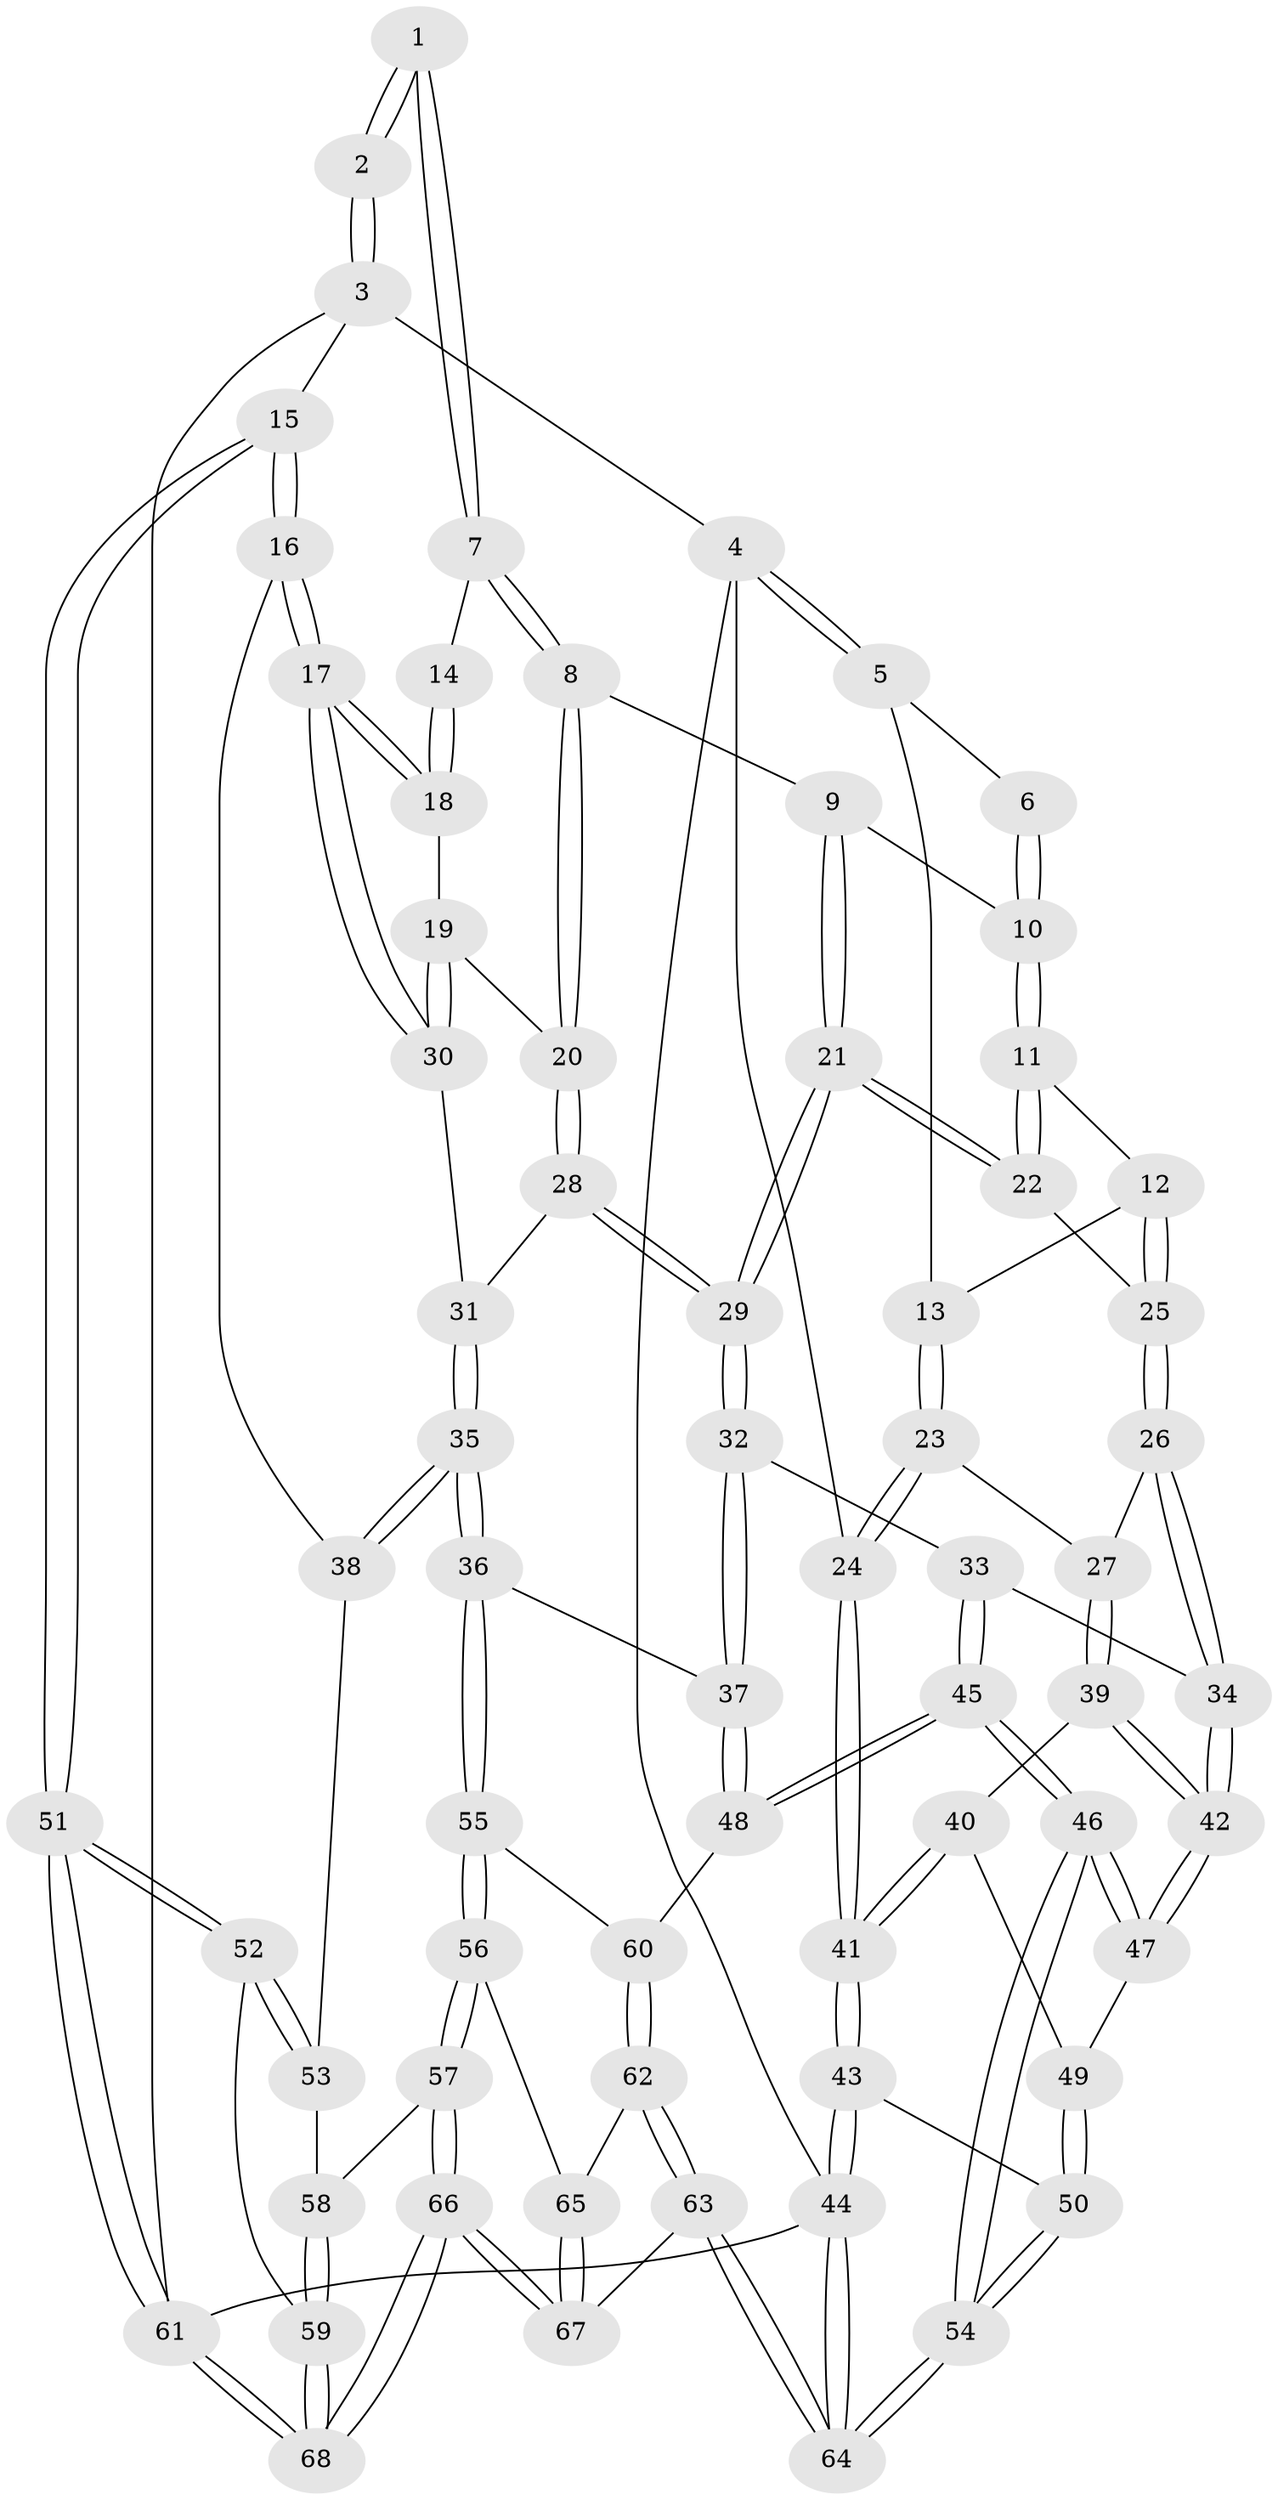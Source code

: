 // coarse degree distribution, {4: 0.6176470588235294, 3: 0.29411764705882354, 2: 0.029411764705882353, 5: 0.058823529411764705}
// Generated by graph-tools (version 1.1) at 2025/38/03/04/25 23:38:30]
// undirected, 68 vertices, 167 edges
graph export_dot {
  node [color=gray90,style=filled];
  1 [pos="+0.5486303923627279+0"];
  2 [pos="+1+0"];
  3 [pos="+1+0"];
  4 [pos="+0+0"];
  5 [pos="+0.2739031223165894+0"];
  6 [pos="+0.31660996389442814+0"];
  7 [pos="+0.6455471279960233+0.21690927547268288"];
  8 [pos="+0.6181582634832358+0.2931768184598316"];
  9 [pos="+0.541628586880906+0.30710618062252515"];
  10 [pos="+0.5200159573748738+0.3065053157280559"];
  11 [pos="+0.3969728817041322+0.3300012867842456"];
  12 [pos="+0.359234767118075+0.30137460663962246"];
  13 [pos="+0.3403837112079534+0.2679779427268573"];
  14 [pos="+0.8328895384958914+0.23162753918392062"];
  15 [pos="+1+0.5427981145174895"];
  16 [pos="+1+0.5473033391371331"];
  17 [pos="+0.9279724756725445+0.47578506248441005"];
  18 [pos="+0.8885924384260813+0.40502716351529144"];
  19 [pos="+0.7024058757675514+0.347911015434089"];
  20 [pos="+0.6246895464451461+0.3181830765002472"];
  21 [pos="+0.457104937476063+0.48816358935681"];
  22 [pos="+0.4437236176072778+0.47700347883103367"];
  23 [pos="+0.15715257619361506+0.4037218126842117"];
  24 [pos="+0+0.0940765747571395"];
  25 [pos="+0.24996264631441675+0.48630675537783036"];
  26 [pos="+0.24242357147895402+0.4901610263155537"];
  27 [pos="+0.2165049292845744+0.49051281465871266"];
  28 [pos="+0.6213373400659065+0.462619874860739"];
  29 [pos="+0.4781630552123015+0.5115221798628773"];
  30 [pos="+0.7755126087061768+0.47968203428389755"];
  31 [pos="+0.6555060045502327+0.4866416267971917"];
  32 [pos="+0.4629251505808119+0.6048270578621509"];
  33 [pos="+0.42956337207694184+0.6194318787660228"];
  34 [pos="+0.34292298568209234+0.6212188338396126"];
  35 [pos="+0.6711732327336927+0.7226839728131981"];
  36 [pos="+0.6639839031204587+0.7291526300744324"];
  37 [pos="+0.48488094819273037+0.6283569727665528"];
  38 [pos="+0.9117751275631509+0.6556283919297738"];
  39 [pos="+0.13451411276187927+0.6135481705536893"];
  40 [pos="+0.11325924412979023+0.6235765705242874"];
  41 [pos="+0+0.6739992961998704"];
  42 [pos="+0.2726773619800402+0.6889435393693951"];
  43 [pos="+0+0.7677513457072308"];
  44 [pos="+0+1"];
  45 [pos="+0.34466579453032087+0.8366050381222863"];
  46 [pos="+0.3427995206870791+0.8371639829951325"];
  47 [pos="+0.28656519427450444+0.7645065104526714"];
  48 [pos="+0.4473387590521869+0.8385203086384833"];
  49 [pos="+0.18711014916082655+0.7708514970618865"];
  50 [pos="+0.095683809063258+0.8709172852109075"];
  51 [pos="+1+0.9587558045275322"];
  52 [pos="+0.9127431646077038+0.8253848319774343"];
  53 [pos="+0.9030960659996198+0.7352692985965922"];
  54 [pos="+0.24220609049296182+1"];
  55 [pos="+0.652171661401533+0.7754980480406621"];
  56 [pos="+0.6704301871932167+0.834243022232138"];
  57 [pos="+0.7133452209435076+0.8887500915188808"];
  58 [pos="+0.817259104021244+0.844834277833275"];
  59 [pos="+0.9108215078214146+0.9389398567120066"];
  60 [pos="+0.4583621528882063+0.8423940866261752"];
  61 [pos="+1+1"];
  62 [pos="+0.49625125662575836+0.9360730768884977"];
  63 [pos="+0.4647877519569879+1"];
  64 [pos="+0.268046262846954+1"];
  65 [pos="+0.5906950207749805+0.9252113338801797"];
  66 [pos="+0.8769055650786295+1"];
  67 [pos="+0.6064112779919609+1"];
  68 [pos="+0.9562172384447127+1"];
  1 -- 2;
  1 -- 2;
  1 -- 7;
  1 -- 7;
  2 -- 3;
  2 -- 3;
  3 -- 4;
  3 -- 15;
  3 -- 61;
  4 -- 5;
  4 -- 5;
  4 -- 24;
  4 -- 44;
  5 -- 6;
  5 -- 13;
  6 -- 10;
  6 -- 10;
  7 -- 8;
  7 -- 8;
  7 -- 14;
  8 -- 9;
  8 -- 20;
  8 -- 20;
  9 -- 10;
  9 -- 21;
  9 -- 21;
  10 -- 11;
  10 -- 11;
  11 -- 12;
  11 -- 22;
  11 -- 22;
  12 -- 13;
  12 -- 25;
  12 -- 25;
  13 -- 23;
  13 -- 23;
  14 -- 18;
  14 -- 18;
  15 -- 16;
  15 -- 16;
  15 -- 51;
  15 -- 51;
  16 -- 17;
  16 -- 17;
  16 -- 38;
  17 -- 18;
  17 -- 18;
  17 -- 30;
  17 -- 30;
  18 -- 19;
  19 -- 20;
  19 -- 30;
  19 -- 30;
  20 -- 28;
  20 -- 28;
  21 -- 22;
  21 -- 22;
  21 -- 29;
  21 -- 29;
  22 -- 25;
  23 -- 24;
  23 -- 24;
  23 -- 27;
  24 -- 41;
  24 -- 41;
  25 -- 26;
  25 -- 26;
  26 -- 27;
  26 -- 34;
  26 -- 34;
  27 -- 39;
  27 -- 39;
  28 -- 29;
  28 -- 29;
  28 -- 31;
  29 -- 32;
  29 -- 32;
  30 -- 31;
  31 -- 35;
  31 -- 35;
  32 -- 33;
  32 -- 37;
  32 -- 37;
  33 -- 34;
  33 -- 45;
  33 -- 45;
  34 -- 42;
  34 -- 42;
  35 -- 36;
  35 -- 36;
  35 -- 38;
  35 -- 38;
  36 -- 37;
  36 -- 55;
  36 -- 55;
  37 -- 48;
  37 -- 48;
  38 -- 53;
  39 -- 40;
  39 -- 42;
  39 -- 42;
  40 -- 41;
  40 -- 41;
  40 -- 49;
  41 -- 43;
  41 -- 43;
  42 -- 47;
  42 -- 47;
  43 -- 44;
  43 -- 44;
  43 -- 50;
  44 -- 64;
  44 -- 64;
  44 -- 61;
  45 -- 46;
  45 -- 46;
  45 -- 48;
  45 -- 48;
  46 -- 47;
  46 -- 47;
  46 -- 54;
  46 -- 54;
  47 -- 49;
  48 -- 60;
  49 -- 50;
  49 -- 50;
  50 -- 54;
  50 -- 54;
  51 -- 52;
  51 -- 52;
  51 -- 61;
  51 -- 61;
  52 -- 53;
  52 -- 53;
  52 -- 59;
  53 -- 58;
  54 -- 64;
  54 -- 64;
  55 -- 56;
  55 -- 56;
  55 -- 60;
  56 -- 57;
  56 -- 57;
  56 -- 65;
  57 -- 58;
  57 -- 66;
  57 -- 66;
  58 -- 59;
  58 -- 59;
  59 -- 68;
  59 -- 68;
  60 -- 62;
  60 -- 62;
  61 -- 68;
  61 -- 68;
  62 -- 63;
  62 -- 63;
  62 -- 65;
  63 -- 64;
  63 -- 64;
  63 -- 67;
  65 -- 67;
  65 -- 67;
  66 -- 67;
  66 -- 67;
  66 -- 68;
  66 -- 68;
}
